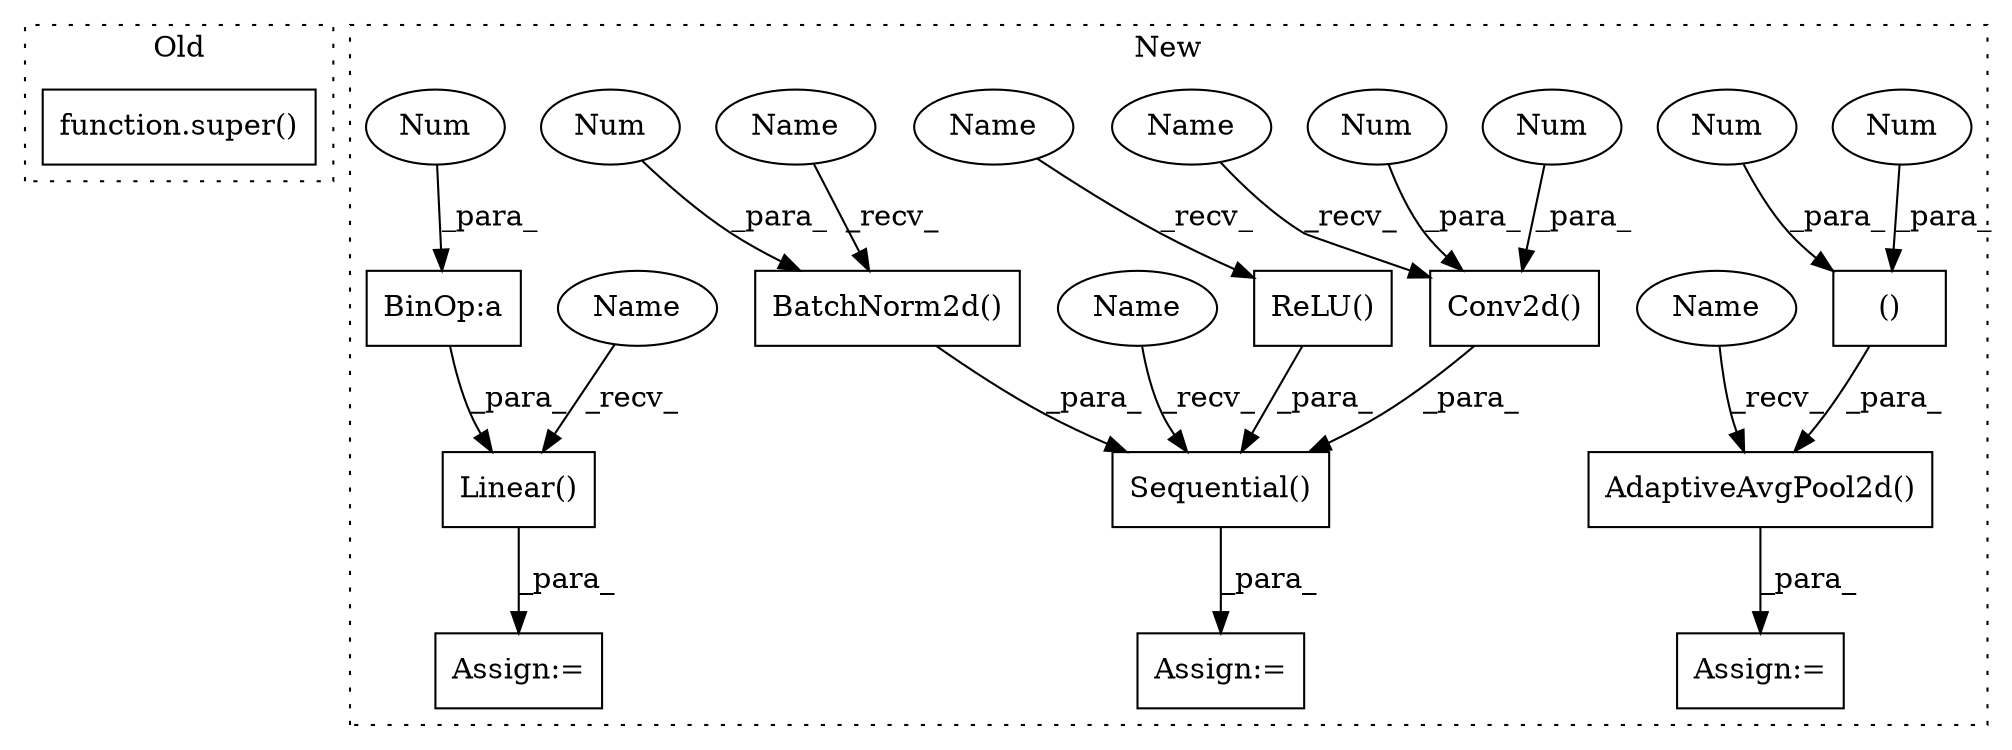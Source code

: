 digraph G {
subgraph cluster0 {
1 [label="function.super()" a="75" s="158,176" l="6,1" shape="box"];
label = "Old";
style="dotted";
}
subgraph cluster1 {
2 [label="Sequential()" a="75" s="2982,3130" l="27,1" shape="box"];
3 [label="AdaptiveAvgPool2d()" a="75" s="3527,3554" l="21,1" shape="box"];
4 [label="()" a="54" s="3550" l="3" shape="box"];
5 [label="BatchNorm2d()" a="75" s="3077,3094" l="15,1" shape="box"];
6 [label="Conv2d()" a="75" s="3009,3024" l="10,39" shape="box"];
7 [label="Num" a="76" s="3092" l="2" shape="ellipse"];
8 [label="Num" a="76" s="3549" l="1" shape="ellipse"];
9 [label="Num" a="76" s="3552" l="1" shape="ellipse"];
10 [label="Num" a="76" s="3022" l="2" shape="ellipse"];
11 [label="Num" a="76" s="3019" l="1" shape="ellipse"];
12 [label="Assign:=" a="68" s="2979" l="3" shape="box"];
13 [label="Assign:=" a="68" s="3524" l="3" shape="box"];
14 [label="ReLU()" a="75" s="3109" l="21" shape="box"];
15 [label="Linear()" a="75" s="3574,3618" l="10,1" shape="box"];
16 [label="BinOp:a" a="82" s="3587" l="3" shape="box"];
17 [label="Num" a="76" s="3584" l="3" shape="ellipse"];
18 [label="Assign:=" a="68" s="3571" l="3" shape="box"];
19 [label="Name" a="87" s="3077" l="2" shape="ellipse"];
20 [label="Name" a="87" s="3009" l="2" shape="ellipse"];
21 [label="Name" a="87" s="3527" l="2" shape="ellipse"];
22 [label="Name" a="87" s="2982" l="2" shape="ellipse"];
23 [label="Name" a="87" s="3574" l="2" shape="ellipse"];
24 [label="Name" a="87" s="3109" l="2" shape="ellipse"];
label = "New";
style="dotted";
}
2 -> 12 [label="_para_"];
3 -> 13 [label="_para_"];
4 -> 3 [label="_para_"];
5 -> 2 [label="_para_"];
6 -> 2 [label="_para_"];
7 -> 5 [label="_para_"];
8 -> 4 [label="_para_"];
9 -> 4 [label="_para_"];
10 -> 6 [label="_para_"];
11 -> 6 [label="_para_"];
14 -> 2 [label="_para_"];
15 -> 18 [label="_para_"];
16 -> 15 [label="_para_"];
17 -> 16 [label="_para_"];
19 -> 5 [label="_recv_"];
20 -> 6 [label="_recv_"];
21 -> 3 [label="_recv_"];
22 -> 2 [label="_recv_"];
23 -> 15 [label="_recv_"];
24 -> 14 [label="_recv_"];
}